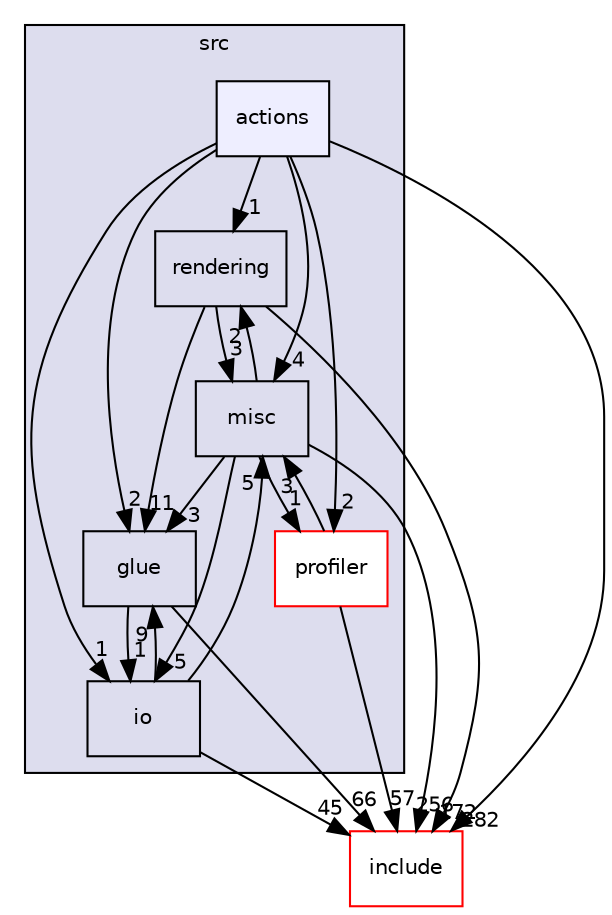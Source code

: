 digraph "src/actions" {
  compound=true
  node [ fontsize="10", fontname="Helvetica"];
  edge [ labelfontsize="10", labelfontname="Helvetica"];
  subgraph clusterdir_68267d1309a1af8e8297ef4c3efbcdba {
    graph [ bgcolor="#ddddee", pencolor="black", label="src" fontname="Helvetica", fontsize="10", URL="dir_68267d1309a1af8e8297ef4c3efbcdba.html"]
  dir_1243271318b2b38807a3b1d2ca08dd72 [shape=box label="rendering" URL="dir_1243271318b2b38807a3b1d2ca08dd72.html"];
  dir_88826aa2a10e1882b573f502bc7f4b55 [shape=box label="misc" URL="dir_88826aa2a10e1882b573f502bc7f4b55.html"];
  dir_c184e51c84f2c3f0345bbc8a0d75d3e1 [shape=box label="io" URL="dir_c184e51c84f2c3f0345bbc8a0d75d3e1.html"];
  dir_cfc0c72890b8d1e009b6260caa55cd65 [shape=box label="profiler" fillcolor="white" style="filled" color="red" URL="dir_cfc0c72890b8d1e009b6260caa55cd65.html"];
  dir_f2bd59bdb8f75ec501a29f05f69524a3 [shape=box label="glue" URL="dir_f2bd59bdb8f75ec501a29f05f69524a3.html"];
  dir_d2b8d8eda696fb67dda800ae051affdc [shape=box, label="actions", style="filled", fillcolor="#eeeeff", pencolor="black", URL="dir_d2b8d8eda696fb67dda800ae051affdc.html"];
  }
  dir_d44c64559bbebec7f509842c48db8b23 [shape=box label="include" fillcolor="white" style="filled" color="red" URL="dir_d44c64559bbebec7f509842c48db8b23.html"];
  dir_1243271318b2b38807a3b1d2ca08dd72->dir_88826aa2a10e1882b573f502bc7f4b55 [headlabel="3", labeldistance=1.5 headhref="dir_000077_000070.html"];
  dir_1243271318b2b38807a3b1d2ca08dd72->dir_d44c64559bbebec7f509842c48db8b23 [headlabel="172", labeldistance=1.5 headhref="dir_000077_000000.html"];
  dir_1243271318b2b38807a3b1d2ca08dd72->dir_f2bd59bdb8f75ec501a29f05f69524a3 [headlabel="11", labeldistance=1.5 headhref="dir_000077_000063.html"];
  dir_d2b8d8eda696fb67dda800ae051affdc->dir_1243271318b2b38807a3b1d2ca08dd72 [headlabel="1", labeldistance=1.5 headhref="dir_000047_000077.html"];
  dir_d2b8d8eda696fb67dda800ae051affdc->dir_88826aa2a10e1882b573f502bc7f4b55 [headlabel="4", labeldistance=1.5 headhref="dir_000047_000070.html"];
  dir_d2b8d8eda696fb67dda800ae051affdc->dir_c184e51c84f2c3f0345bbc8a0d75d3e1 [headlabel="1", labeldistance=1.5 headhref="dir_000047_000067.html"];
  dir_d2b8d8eda696fb67dda800ae051affdc->dir_cfc0c72890b8d1e009b6260caa55cd65 [headlabel="2", labeldistance=1.5 headhref="dir_000047_000074.html"];
  dir_d2b8d8eda696fb67dda800ae051affdc->dir_d44c64559bbebec7f509842c48db8b23 [headlabel="282", labeldistance=1.5 headhref="dir_000047_000000.html"];
  dir_d2b8d8eda696fb67dda800ae051affdc->dir_f2bd59bdb8f75ec501a29f05f69524a3 [headlabel="2", labeldistance=1.5 headhref="dir_000047_000063.html"];
  dir_f2bd59bdb8f75ec501a29f05f69524a3->dir_c184e51c84f2c3f0345bbc8a0d75d3e1 [headlabel="1", labeldistance=1.5 headhref="dir_000063_000067.html"];
  dir_f2bd59bdb8f75ec501a29f05f69524a3->dir_d44c64559bbebec7f509842c48db8b23 [headlabel="66", labeldistance=1.5 headhref="dir_000063_000000.html"];
  dir_c184e51c84f2c3f0345bbc8a0d75d3e1->dir_88826aa2a10e1882b573f502bc7f4b55 [headlabel="5", labeldistance=1.5 headhref="dir_000067_000070.html"];
  dir_c184e51c84f2c3f0345bbc8a0d75d3e1->dir_d44c64559bbebec7f509842c48db8b23 [headlabel="45", labeldistance=1.5 headhref="dir_000067_000000.html"];
  dir_c184e51c84f2c3f0345bbc8a0d75d3e1->dir_f2bd59bdb8f75ec501a29f05f69524a3 [headlabel="9", labeldistance=1.5 headhref="dir_000067_000063.html"];
  dir_cfc0c72890b8d1e009b6260caa55cd65->dir_88826aa2a10e1882b573f502bc7f4b55 [headlabel="3", labeldistance=1.5 headhref="dir_000074_000070.html"];
  dir_cfc0c72890b8d1e009b6260caa55cd65->dir_d44c64559bbebec7f509842c48db8b23 [headlabel="57", labeldistance=1.5 headhref="dir_000074_000000.html"];
  dir_88826aa2a10e1882b573f502bc7f4b55->dir_1243271318b2b38807a3b1d2ca08dd72 [headlabel="2", labeldistance=1.5 headhref="dir_000070_000077.html"];
  dir_88826aa2a10e1882b573f502bc7f4b55->dir_c184e51c84f2c3f0345bbc8a0d75d3e1 [headlabel="5", labeldistance=1.5 headhref="dir_000070_000067.html"];
  dir_88826aa2a10e1882b573f502bc7f4b55->dir_cfc0c72890b8d1e009b6260caa55cd65 [headlabel="1", labeldistance=1.5 headhref="dir_000070_000074.html"];
  dir_88826aa2a10e1882b573f502bc7f4b55->dir_d44c64559bbebec7f509842c48db8b23 [headlabel="256", labeldistance=1.5 headhref="dir_000070_000000.html"];
  dir_88826aa2a10e1882b573f502bc7f4b55->dir_f2bd59bdb8f75ec501a29f05f69524a3 [headlabel="3", labeldistance=1.5 headhref="dir_000070_000063.html"];
}
